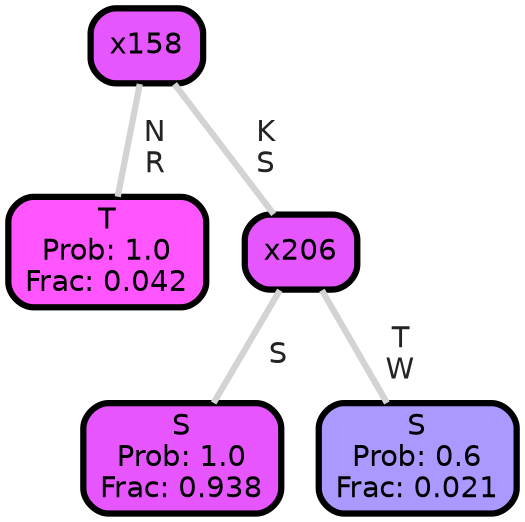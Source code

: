 graph Tree {
node [shape=box, style="filled, rounded",color="black",penwidth="3",fontcolor="black",                 fontname=helvetica] ;
graph [ranksep="0 equally", splines=straight,                 bgcolor=transparent, dpi=200] ;
edge [fontname=helvetica, fontweight=bold,fontcolor=grey14,color=lightgray] ;
0 [label="T
Prob: 1.0
Frac: 0.042", fillcolor="#ff55ff"] ;
1 [label="x158", fillcolor="#e656ff"] ;
2 [label="S
Prob: 1.0
Frac: 0.938", fillcolor="#e755ff"] ;
3 [label="x206", fillcolor="#e556ff"] ;
4 [label="S
Prob: 0.6
Frac: 0.021", fillcolor="#ac99ff"] ;
1 -- 0 [label=" N\n R",penwidth=3] ;
1 -- 3 [label=" K\n S",penwidth=3] ;
3 -- 2 [label=" S",penwidth=3] ;
3 -- 4 [label=" T\n W",penwidth=3] ;
{rank = same;}}